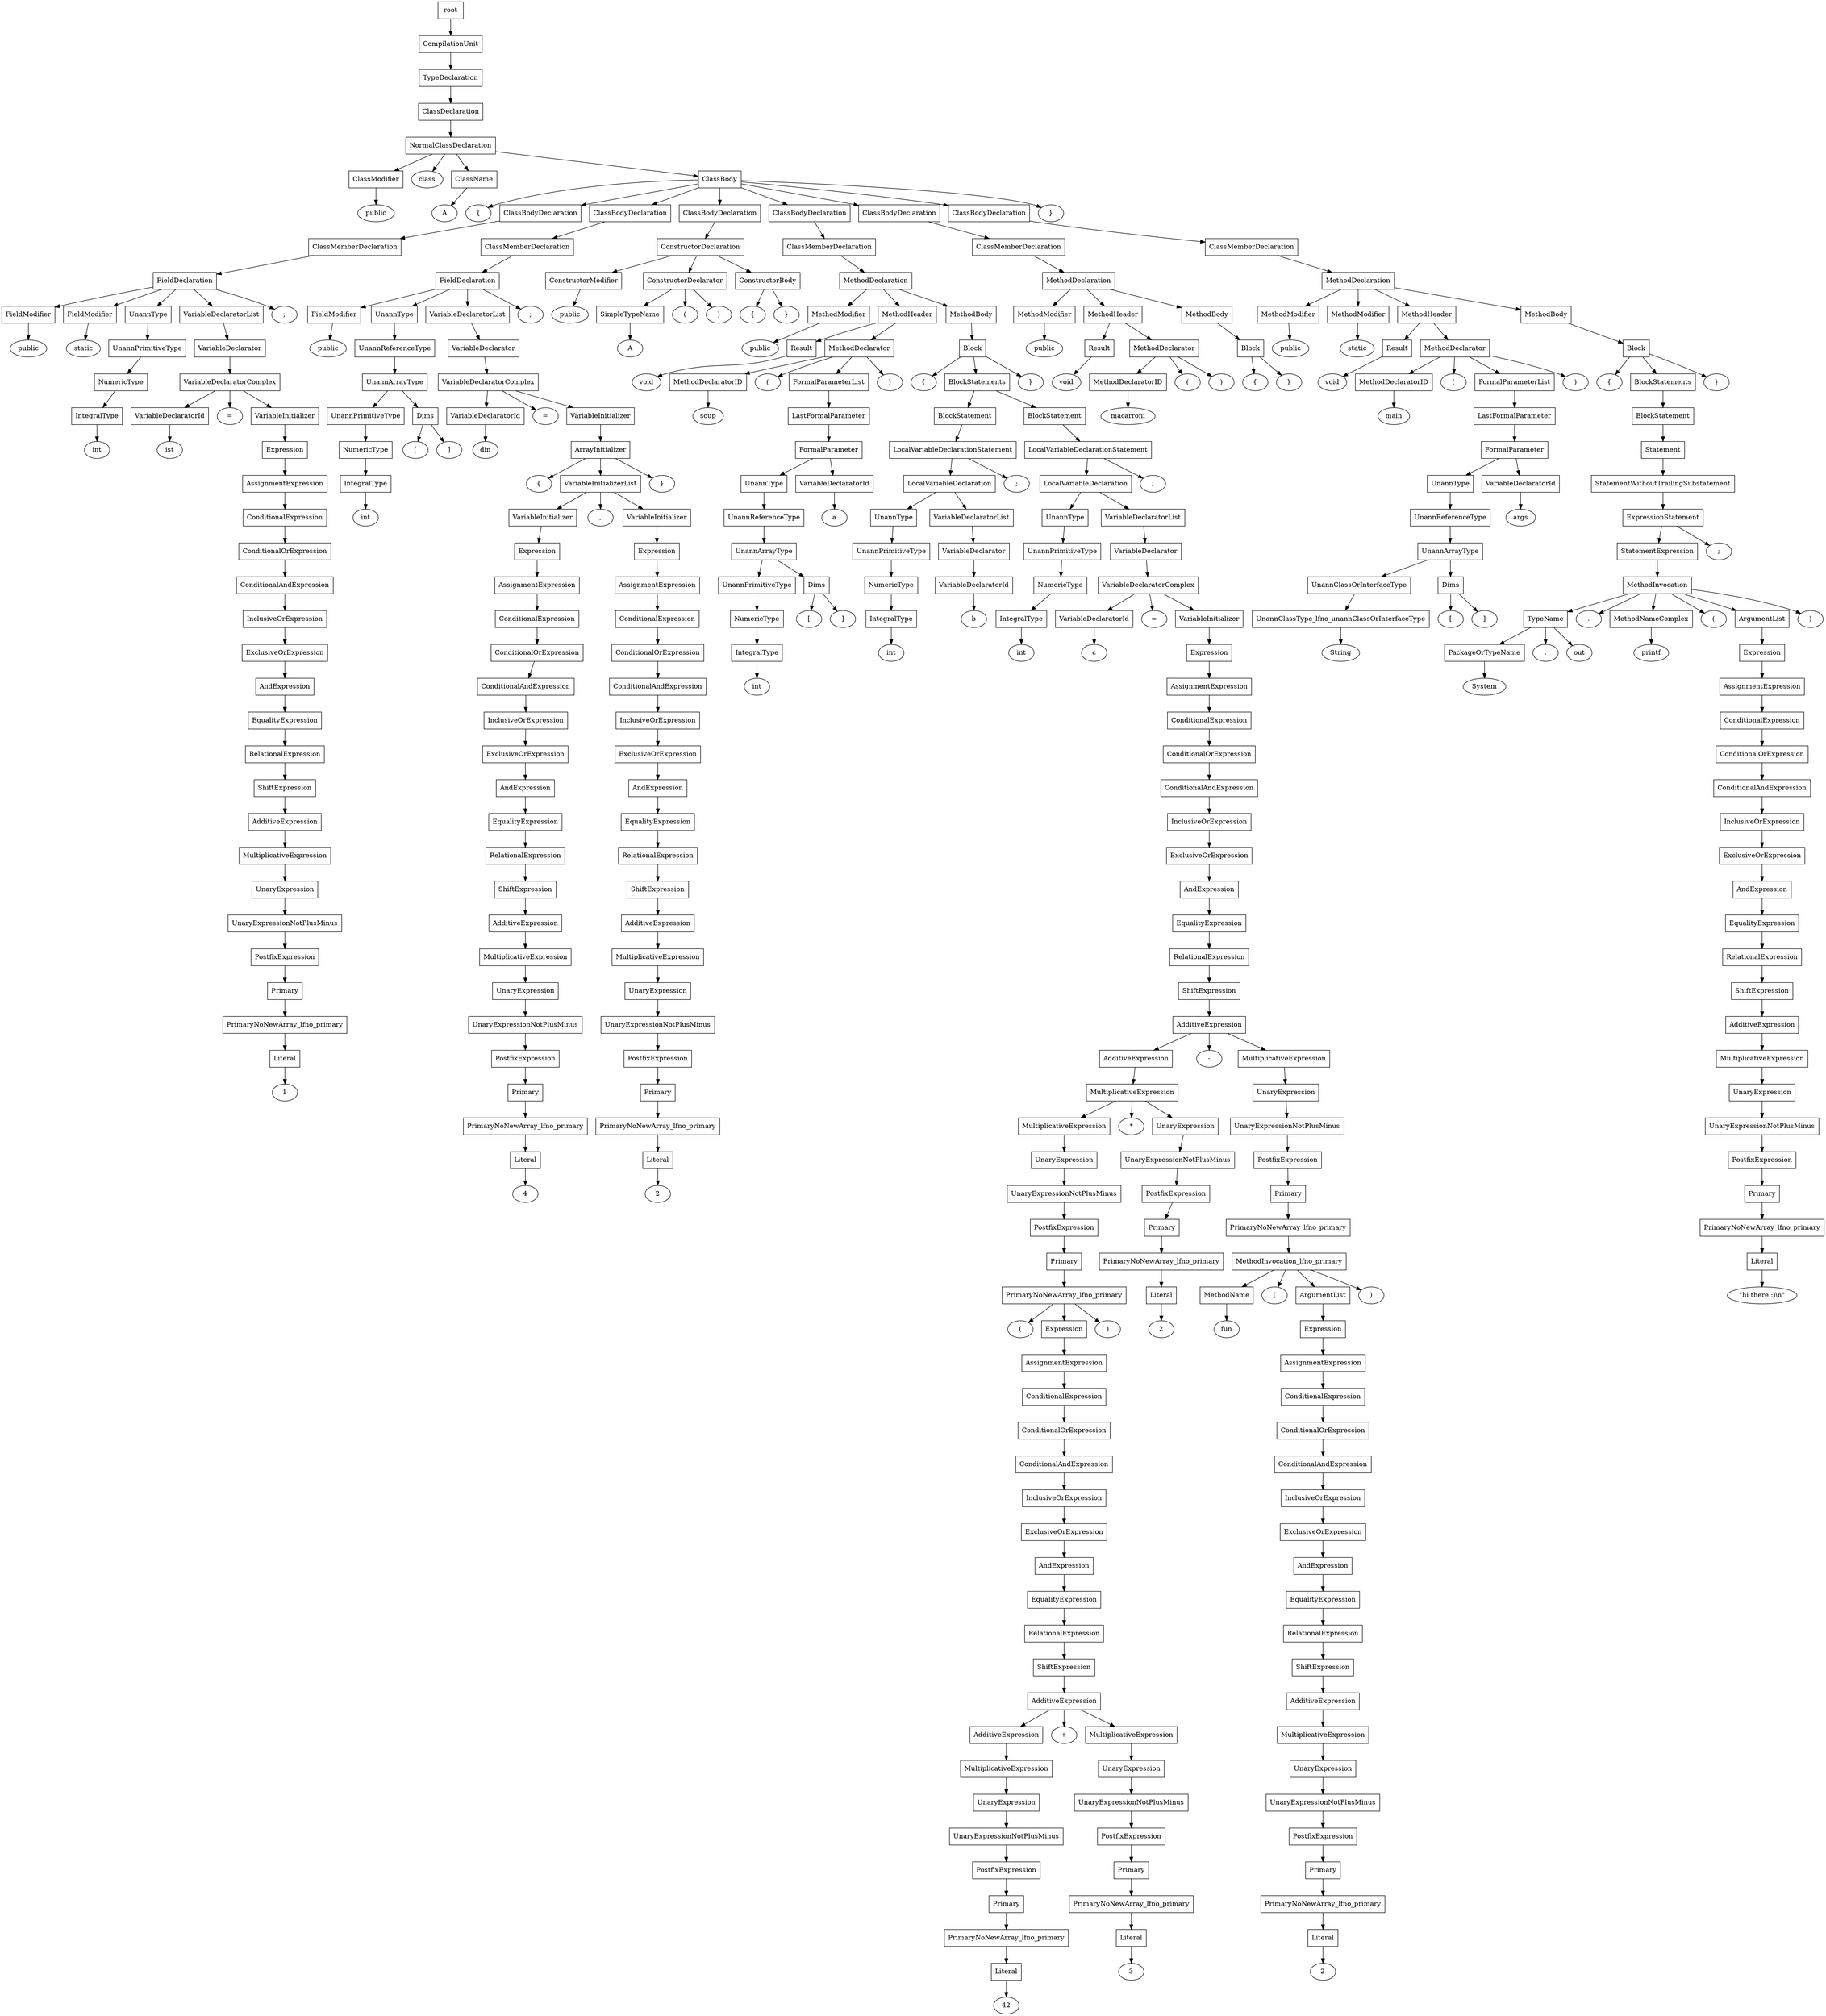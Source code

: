 digraph G {
	splines="TRUE";
	n_0 [label="root", shape="rectangle"]
	n_0 -> n_1
	n_1 [label="CompilationUnit", shape="rectangle"]
	n_1 -> n_2
	n_2 [label="TypeDeclaration", shape="rectangle"]
	n_2 -> n_3
	n_3 [label="ClassDeclaration", shape="rectangle"]
	n_3 -> n_4
	n_4 [label="NormalClassDeclaration", shape="rectangle"]
	n_4 -> n_5
	n_5 [label="ClassModifier", shape="rectangle"]
	n_5 -> n_9
	n_9 [label="public", shape="ellipse"]
	n_4 -> n_6
	n_6 [label="class", shape="ellipse"]
	n_4 -> n_7
	n_7 [label="ClassName", shape="rectangle"]
	n_7 -> n_10
	n_10 [label="A", shape="ellipse"]
	n_4 -> n_8
	n_8 [label="ClassBody", shape="rectangle"]
	n_8 -> n_11
	n_11 [label="{", shape="ellipse"]
	n_8 -> n_12
	n_12 [label="ClassBodyDeclaration", shape="rectangle"]
	n_12 -> n_19
	n_19 [label="ClassMemberDeclaration", shape="rectangle"]
	n_19 -> n_25
	n_25 [label="FieldDeclaration", shape="rectangle"]
	n_25 -> n_33
	n_33 [label="FieldModifier", shape="rectangle"]
	n_33 -> n_58
	n_58 [label="public", shape="ellipse"]
	n_25 -> n_34
	n_34 [label="FieldModifier", shape="rectangle"]
	n_34 -> n_59
	n_59 [label="static", shape="ellipse"]
	n_25 -> n_35
	n_35 [label="UnannType", shape="rectangle"]
	n_35 -> n_60
	n_60 [label="UnannPrimitiveType", shape="rectangle"]
	n_60 -> n_79
	n_79 [label="NumericType", shape="rectangle"]
	n_79 -> n_105
	n_105 [label="IntegralType", shape="rectangle"]
	n_105 -> n_122
	n_122 [label="int", shape="ellipse"]
	n_25 -> n_36
	n_36 [label="VariableDeclaratorList", shape="rectangle"]
	n_36 -> n_61
	n_61 [label="VariableDeclarator", shape="rectangle"]
	n_61 -> n_80
	n_80 [label="VariableDeclaratorComplex", shape="rectangle"]
	n_80 -> n_106
	n_106 [label="VariableDeclaratorId", shape="rectangle"]
	n_106 -> n_123
	n_123 [label="ist", shape="ellipse"]
	n_80 -> n_107
	n_107 [label="=", shape="ellipse"]
	n_80 -> n_108
	n_108 [label="VariableInitializer", shape="rectangle"]
	n_108 -> n_124
	n_124 [label="Expression", shape="rectangle"]
	n_124 -> n_135
	n_135 [label="AssignmentExpression", shape="rectangle"]
	n_135 -> n_149
	n_149 [label="ConditionalExpression", shape="rectangle"]
	n_149 -> n_163
	n_163 [label="ConditionalOrExpression", shape="rectangle"]
	n_163 -> n_174
	n_174 [label="ConditionalAndExpression", shape="rectangle"]
	n_174 -> n_186
	n_186 [label="InclusiveOrExpression", shape="rectangle"]
	n_186 -> n_207
	n_207 [label="ExclusiveOrExpression", shape="rectangle"]
	n_207 -> n_221
	n_221 [label="AndExpression", shape="rectangle"]
	n_221 -> n_228
	n_228 [label="EqualityExpression", shape="rectangle"]
	n_228 -> n_233
	n_233 [label="RelationalExpression", shape="rectangle"]
	n_233 -> n_238
	n_238 [label="ShiftExpression", shape="rectangle"]
	n_238 -> n_243
	n_243 [label="AdditiveExpression", shape="rectangle"]
	n_243 -> n_248
	n_248 [label="MultiplicativeExpression", shape="rectangle"]
	n_248 -> n_253
	n_253 [label="UnaryExpression", shape="rectangle"]
	n_253 -> n_258
	n_258 [label="UnaryExpressionNotPlusMinus", shape="rectangle"]
	n_258 -> n_263
	n_263 [label="PostfixExpression", shape="rectangle"]
	n_263 -> n_268
	n_268 [label="Primary", shape="rectangle"]
	n_268 -> n_273
	n_273 [label="PrimaryNoNewArray_lfno_primary", shape="rectangle"]
	n_273 -> n_278
	n_278 [label="Literal", shape="rectangle"]
	n_278 -> n_285
	n_285 [label="1", shape="ellipse"]
	n_25 -> n_37
	n_37 [label=";", shape="ellipse"]
	n_8 -> n_13
	n_13 [label="ClassBodyDeclaration", shape="rectangle"]
	n_13 -> n_20
	n_20 [label="ClassMemberDeclaration", shape="rectangle"]
	n_20 -> n_26
	n_26 [label="FieldDeclaration", shape="rectangle"]
	n_26 -> n_38
	n_38 [label="FieldModifier", shape="rectangle"]
	n_38 -> n_62
	n_62 [label="public", shape="ellipse"]
	n_26 -> n_39
	n_39 [label="UnannType", shape="rectangle"]
	n_39 -> n_63
	n_63 [label="UnannReferenceType", shape="rectangle"]
	n_63 -> n_81
	n_81 [label="UnannArrayType", shape="rectangle"]
	n_81 -> n_109
	n_109 [label="UnannPrimitiveType", shape="rectangle"]
	n_109 -> n_125
	n_125 [label="NumericType", shape="rectangle"]
	n_125 -> n_136
	n_136 [label="IntegralType", shape="rectangle"]
	n_136 -> n_150
	n_150 [label="int", shape="ellipse"]
	n_81 -> n_110
	n_110 [label="Dims", shape="rectangle"]
	n_110 -> n_126
	n_126 [label="[", shape="ellipse"]
	n_110 -> n_127
	n_127 [label="]", shape="ellipse"]
	n_26 -> n_40
	n_40 [label="VariableDeclaratorList", shape="rectangle"]
	n_40 -> n_64
	n_64 [label="VariableDeclarator", shape="rectangle"]
	n_64 -> n_82
	n_82 [label="VariableDeclaratorComplex", shape="rectangle"]
	n_82 -> n_111
	n_111 [label="VariableDeclaratorId", shape="rectangle"]
	n_111 -> n_128
	n_128 [label="din", shape="ellipse"]
	n_82 -> n_112
	n_112 [label="=", shape="ellipse"]
	n_82 -> n_113
	n_113 [label="VariableInitializer", shape="rectangle"]
	n_113 -> n_129
	n_129 [label="ArrayInitializer", shape="rectangle"]
	n_129 -> n_137
	n_137 [label="{", shape="ellipse"]
	n_129 -> n_138
	n_138 [label="VariableInitializerList", shape="rectangle"]
	n_138 -> n_151
	n_151 [label="VariableInitializer", shape="rectangle"]
	n_151 -> n_164
	n_164 [label="Expression", shape="rectangle"]
	n_164 -> n_175
	n_175 [label="AssignmentExpression", shape="rectangle"]
	n_175 -> n_187
	n_187 [label="ConditionalExpression", shape="rectangle"]
	n_187 -> n_208
	n_208 [label="ConditionalOrExpression", shape="rectangle"]
	n_208 -> n_222
	n_222 [label="ConditionalAndExpression", shape="rectangle"]
	n_222 -> n_229
	n_229 [label="InclusiveOrExpression", shape="rectangle"]
	n_229 -> n_234
	n_234 [label="ExclusiveOrExpression", shape="rectangle"]
	n_234 -> n_239
	n_239 [label="AndExpression", shape="rectangle"]
	n_239 -> n_244
	n_244 [label="EqualityExpression", shape="rectangle"]
	n_244 -> n_249
	n_249 [label="RelationalExpression", shape="rectangle"]
	n_249 -> n_254
	n_254 [label="ShiftExpression", shape="rectangle"]
	n_254 -> n_259
	n_259 [label="AdditiveExpression", shape="rectangle"]
	n_259 -> n_264
	n_264 [label="MultiplicativeExpression", shape="rectangle"]
	n_264 -> n_269
	n_269 [label="UnaryExpression", shape="rectangle"]
	n_269 -> n_274
	n_274 [label="UnaryExpressionNotPlusMinus", shape="rectangle"]
	n_274 -> n_279
	n_279 [label="PostfixExpression", shape="rectangle"]
	n_279 -> n_286
	n_286 [label="Primary", shape="rectangle"]
	n_286 -> n_291
	n_291 [label="PrimaryNoNewArray_lfno_primary", shape="rectangle"]
	n_291 -> n_298
	n_298 [label="Literal", shape="rectangle"]
	n_298 -> n_304
	n_304 [label="4", shape="ellipse"]
	n_138 -> n_152
	n_152 [label=",", shape="ellipse"]
	n_138 -> n_153
	n_153 [label="VariableInitializer", shape="rectangle"]
	n_153 -> n_165
	n_165 [label="Expression", shape="rectangle"]
	n_165 -> n_176
	n_176 [label="AssignmentExpression", shape="rectangle"]
	n_176 -> n_188
	n_188 [label="ConditionalExpression", shape="rectangle"]
	n_188 -> n_209
	n_209 [label="ConditionalOrExpression", shape="rectangle"]
	n_209 -> n_223
	n_223 [label="ConditionalAndExpression", shape="rectangle"]
	n_223 -> n_230
	n_230 [label="InclusiveOrExpression", shape="rectangle"]
	n_230 -> n_235
	n_235 [label="ExclusiveOrExpression", shape="rectangle"]
	n_235 -> n_240
	n_240 [label="AndExpression", shape="rectangle"]
	n_240 -> n_245
	n_245 [label="EqualityExpression", shape="rectangle"]
	n_245 -> n_250
	n_250 [label="RelationalExpression", shape="rectangle"]
	n_250 -> n_255
	n_255 [label="ShiftExpression", shape="rectangle"]
	n_255 -> n_260
	n_260 [label="AdditiveExpression", shape="rectangle"]
	n_260 -> n_265
	n_265 [label="MultiplicativeExpression", shape="rectangle"]
	n_265 -> n_270
	n_270 [label="UnaryExpression", shape="rectangle"]
	n_270 -> n_275
	n_275 [label="UnaryExpressionNotPlusMinus", shape="rectangle"]
	n_275 -> n_280
	n_280 [label="PostfixExpression", shape="rectangle"]
	n_280 -> n_287
	n_287 [label="Primary", shape="rectangle"]
	n_287 -> n_292
	n_292 [label="PrimaryNoNewArray_lfno_primary", shape="rectangle"]
	n_292 -> n_299
	n_299 [label="Literal", shape="rectangle"]
	n_299 -> n_305
	n_305 [label="2", shape="ellipse"]
	n_129 -> n_139
	n_139 [label="}", shape="ellipse"]
	n_26 -> n_41
	n_41 [label=";", shape="ellipse"]
	n_8 -> n_14
	n_14 [label="ClassBodyDeclaration", shape="rectangle"]
	n_14 -> n_21
	n_21 [label="ConstructorDeclaration", shape="rectangle"]
	n_21 -> n_27
	n_27 [label="ConstructorModifier", shape="rectangle"]
	n_27 -> n_42
	n_42 [label="public", shape="ellipse"]
	n_21 -> n_28
	n_28 [label="ConstructorDeclarator", shape="rectangle"]
	n_28 -> n_43
	n_43 [label="SimpleTypeName", shape="rectangle"]
	n_43 -> n_65
	n_65 [label="A", shape="ellipse"]
	n_28 -> n_44
	n_44 [label="(", shape="ellipse"]
	n_28 -> n_45
	n_45 [label=")", shape="ellipse"]
	n_21 -> n_29
	n_29 [label="ConstructorBody", shape="rectangle"]
	n_29 -> n_46
	n_46 [label="{", shape="ellipse"]
	n_29 -> n_47
	n_47 [label="}", shape="ellipse"]
	n_8 -> n_15
	n_15 [label="ClassBodyDeclaration", shape="rectangle"]
	n_15 -> n_22
	n_22 [label="ClassMemberDeclaration", shape="rectangle"]
	n_22 -> n_30
	n_30 [label="MethodDeclaration", shape="rectangle"]
	n_30 -> n_48
	n_48 [label="MethodModifier", shape="rectangle"]
	n_48 -> n_66
	n_66 [label="public", shape="ellipse"]
	n_30 -> n_49
	n_49 [label="MethodHeader", shape="rectangle"]
	n_49 -> n_67
	n_67 [label="Result", shape="rectangle"]
	n_67 -> n_83
	n_83 [label="void", shape="ellipse"]
	n_49 -> n_68
	n_68 [label="MethodDeclarator", shape="rectangle"]
	n_68 -> n_84
	n_84 [label="MethodDeclaratorID", shape="rectangle"]
	n_84 -> n_114
	n_114 [label="soup", shape="ellipse"]
	n_68 -> n_85
	n_85 [label="(", shape="ellipse"]
	n_68 -> n_86
	n_86 [label="FormalParameterList", shape="rectangle"]
	n_86 -> n_115
	n_115 [label="LastFormalParameter", shape="rectangle"]
	n_115 -> n_130
	n_130 [label="FormalParameter", shape="rectangle"]
	n_130 -> n_140
	n_140 [label="UnannType", shape="rectangle"]
	n_140 -> n_154
	n_154 [label="UnannReferenceType", shape="rectangle"]
	n_154 -> n_166
	n_166 [label="UnannArrayType", shape="rectangle"]
	n_166 -> n_177
	n_177 [label="UnannPrimitiveType", shape="rectangle"]
	n_177 -> n_189
	n_189 [label="NumericType", shape="rectangle"]
	n_189 -> n_210
	n_210 [label="IntegralType", shape="rectangle"]
	n_210 -> n_224
	n_224 [label="int", shape="ellipse"]
	n_166 -> n_178
	n_178 [label="Dims", shape="rectangle"]
	n_178 -> n_190
	n_190 [label="[", shape="ellipse"]
	n_178 -> n_191
	n_191 [label="]", shape="ellipse"]
	n_130 -> n_141
	n_141 [label="VariableDeclaratorId", shape="rectangle"]
	n_141 -> n_155
	n_155 [label="a", shape="ellipse"]
	n_68 -> n_87
	n_87 [label=")", shape="ellipse"]
	n_30 -> n_50
	n_50 [label="MethodBody", shape="rectangle"]
	n_50 -> n_69
	n_69 [label="Block", shape="rectangle"]
	n_69 -> n_88
	n_88 [label="{", shape="ellipse"]
	n_69 -> n_89
	n_89 [label="BlockStatements", shape="rectangle"]
	n_89 -> n_116
	n_116 [label="BlockStatement", shape="rectangle"]
	n_116 -> n_131
	n_131 [label="LocalVariableDeclarationStatement", shape="rectangle"]
	n_131 -> n_142
	n_142 [label="LocalVariableDeclaration", shape="rectangle"]
	n_142 -> n_156
	n_156 [label="UnannType", shape="rectangle"]
	n_156 -> n_167
	n_167 [label="UnannPrimitiveType", shape="rectangle"]
	n_167 -> n_179
	n_179 [label="NumericType", shape="rectangle"]
	n_179 -> n_192
	n_192 [label="IntegralType", shape="rectangle"]
	n_192 -> n_211
	n_211 [label="int", shape="ellipse"]
	n_142 -> n_157
	n_157 [label="VariableDeclaratorList", shape="rectangle"]
	n_157 -> n_168
	n_168 [label="VariableDeclarator", shape="rectangle"]
	n_168 -> n_180
	n_180 [label="VariableDeclaratorId", shape="rectangle"]
	n_180 -> n_193
	n_193 [label="b", shape="ellipse"]
	n_131 -> n_143
	n_143 [label=";", shape="ellipse"]
	n_89 -> n_117
	n_117 [label="BlockStatement", shape="rectangle"]
	n_117 -> n_132
	n_132 [label="LocalVariableDeclarationStatement", shape="rectangle"]
	n_132 -> n_144
	n_144 [label="LocalVariableDeclaration", shape="rectangle"]
	n_144 -> n_158
	n_158 [label="UnannType", shape="rectangle"]
	n_158 -> n_169
	n_169 [label="UnannPrimitiveType", shape="rectangle"]
	n_169 -> n_181
	n_181 [label="NumericType", shape="rectangle"]
	n_181 -> n_194
	n_194 [label="IntegralType", shape="rectangle"]
	n_194 -> n_212
	n_212 [label="int", shape="ellipse"]
	n_144 -> n_159
	n_159 [label="VariableDeclaratorList", shape="rectangle"]
	n_159 -> n_170
	n_170 [label="VariableDeclarator", shape="rectangle"]
	n_170 -> n_182
	n_182 [label="VariableDeclaratorComplex", shape="rectangle"]
	n_182 -> n_195
	n_195 [label="VariableDeclaratorId", shape="rectangle"]
	n_195 -> n_213
	n_213 [label="c", shape="ellipse"]
	n_182 -> n_196
	n_196 [label="=", shape="ellipse"]
	n_182 -> n_197
	n_197 [label="VariableInitializer", shape="rectangle"]
	n_197 -> n_214
	n_214 [label="Expression", shape="rectangle"]
	n_214 -> n_225
	n_225 [label="AssignmentExpression", shape="rectangle"]
	n_225 -> n_231
	n_231 [label="ConditionalExpression", shape="rectangle"]
	n_231 -> n_236
	n_236 [label="ConditionalOrExpression", shape="rectangle"]
	n_236 -> n_241
	n_241 [label="ConditionalAndExpression", shape="rectangle"]
	n_241 -> n_246
	n_246 [label="InclusiveOrExpression", shape="rectangle"]
	n_246 -> n_251
	n_251 [label="ExclusiveOrExpression", shape="rectangle"]
	n_251 -> n_256
	n_256 [label="AndExpression", shape="rectangle"]
	n_256 -> n_261
	n_261 [label="EqualityExpression", shape="rectangle"]
	n_261 -> n_266
	n_266 [label="RelationalExpression", shape="rectangle"]
	n_266 -> n_271
	n_271 [label="ShiftExpression", shape="rectangle"]
	n_271 -> n_276
	n_276 [label="AdditiveExpression", shape="rectangle"]
	n_276 -> n_281
	n_281 [label="AdditiveExpression", shape="rectangle"]
	n_281 -> n_288
	n_288 [label="MultiplicativeExpression", shape="rectangle"]
	n_288 -> n_293
	n_293 [label="MultiplicativeExpression", shape="rectangle"]
	n_293 -> n_300
	n_300 [label="UnaryExpression", shape="rectangle"]
	n_300 -> n_306
	n_306 [label="UnaryExpressionNotPlusMinus", shape="rectangle"]
	n_306 -> n_310
	n_310 [label="PostfixExpression", shape="rectangle"]
	n_310 -> n_314
	n_314 [label="Primary", shape="rectangle"]
	n_314 -> n_318
	n_318 [label="PrimaryNoNewArray_lfno_primary", shape="rectangle"]
	n_318 -> n_325
	n_325 [label="(", shape="ellipse"]
	n_318 -> n_326
	n_326 [label="Expression", shape="rectangle"]
	n_326 -> n_331
	n_331 [label="AssignmentExpression", shape="rectangle"]
	n_331 -> n_333
	n_333 [label="ConditionalExpression", shape="rectangle"]
	n_333 -> n_335
	n_335 [label="ConditionalOrExpression", shape="rectangle"]
	n_335 -> n_337
	n_337 [label="ConditionalAndExpression", shape="rectangle"]
	n_337 -> n_339
	n_339 [label="InclusiveOrExpression", shape="rectangle"]
	n_339 -> n_341
	n_341 [label="ExclusiveOrExpression", shape="rectangle"]
	n_341 -> n_343
	n_343 [label="AndExpression", shape="rectangle"]
	n_343 -> n_345
	n_345 [label="EqualityExpression", shape="rectangle"]
	n_345 -> n_347
	n_347 [label="RelationalExpression", shape="rectangle"]
	n_347 -> n_349
	n_349 [label="ShiftExpression", shape="rectangle"]
	n_349 -> n_351
	n_351 [label="AdditiveExpression", shape="rectangle"]
	n_351 -> n_353
	n_353 [label="AdditiveExpression", shape="rectangle"]
	n_353 -> n_357
	n_357 [label="MultiplicativeExpression", shape="rectangle"]
	n_357 -> n_360
	n_360 [label="UnaryExpression", shape="rectangle"]
	n_360 -> n_363
	n_363 [label="UnaryExpressionNotPlusMinus", shape="rectangle"]
	n_363 -> n_366
	n_366 [label="PostfixExpression", shape="rectangle"]
	n_366 -> n_369
	n_369 [label="Primary", shape="rectangle"]
	n_369 -> n_372
	n_372 [label="PrimaryNoNewArray_lfno_primary", shape="rectangle"]
	n_372 -> n_375
	n_375 [label="Literal", shape="rectangle"]
	n_375 -> n_378
	n_378 [label="42", shape="ellipse"]
	n_351 -> n_354
	n_354 [label="+", shape="ellipse"]
	n_351 -> n_355
	n_355 [label="MultiplicativeExpression", shape="rectangle"]
	n_355 -> n_358
	n_358 [label="UnaryExpression", shape="rectangle"]
	n_358 -> n_361
	n_361 [label="UnaryExpressionNotPlusMinus", shape="rectangle"]
	n_361 -> n_364
	n_364 [label="PostfixExpression", shape="rectangle"]
	n_364 -> n_367
	n_367 [label="Primary", shape="rectangle"]
	n_367 -> n_370
	n_370 [label="PrimaryNoNewArray_lfno_primary", shape="rectangle"]
	n_370 -> n_373
	n_373 [label="Literal", shape="rectangle"]
	n_373 -> n_376
	n_376 [label="3", shape="ellipse"]
	n_318 -> n_327
	n_327 [label=")", shape="ellipse"]
	n_288 -> n_294
	n_294 [label="*", shape="ellipse"]
	n_288 -> n_295
	n_295 [label="UnaryExpression", shape="rectangle"]
	n_295 -> n_301
	n_301 [label="UnaryExpressionNotPlusMinus", shape="rectangle"]
	n_301 -> n_307
	n_307 [label="PostfixExpression", shape="rectangle"]
	n_307 -> n_311
	n_311 [label="Primary", shape="rectangle"]
	n_311 -> n_315
	n_315 [label="PrimaryNoNewArray_lfno_primary", shape="rectangle"]
	n_315 -> n_319
	n_319 [label="Literal", shape="rectangle"]
	n_319 -> n_328
	n_328 [label="2", shape="ellipse"]
	n_276 -> n_282
	n_282 [label="-", shape="ellipse"]
	n_276 -> n_283
	n_283 [label="MultiplicativeExpression", shape="rectangle"]
	n_283 -> n_289
	n_289 [label="UnaryExpression", shape="rectangle"]
	n_289 -> n_296
	n_296 [label="UnaryExpressionNotPlusMinus", shape="rectangle"]
	n_296 -> n_302
	n_302 [label="PostfixExpression", shape="rectangle"]
	n_302 -> n_308
	n_308 [label="Primary", shape="rectangle"]
	n_308 -> n_312
	n_312 [label="PrimaryNoNewArray_lfno_primary", shape="rectangle"]
	n_312 -> n_316
	n_316 [label="MethodInvocation_lfno_primary", shape="rectangle"]
	n_316 -> n_320
	n_320 [label="MethodName", shape="rectangle"]
	n_320 -> n_329
	n_329 [label="fun", shape="ellipse"]
	n_316 -> n_321
	n_321 [label="(", shape="ellipse"]
	n_316 -> n_322
	n_322 [label="ArgumentList", shape="rectangle"]
	n_322 -> n_330
	n_330 [label="Expression", shape="rectangle"]
	n_330 -> n_332
	n_332 [label="AssignmentExpression", shape="rectangle"]
	n_332 -> n_334
	n_334 [label="ConditionalExpression", shape="rectangle"]
	n_334 -> n_336
	n_336 [label="ConditionalOrExpression", shape="rectangle"]
	n_336 -> n_338
	n_338 [label="ConditionalAndExpression", shape="rectangle"]
	n_338 -> n_340
	n_340 [label="InclusiveOrExpression", shape="rectangle"]
	n_340 -> n_342
	n_342 [label="ExclusiveOrExpression", shape="rectangle"]
	n_342 -> n_344
	n_344 [label="AndExpression", shape="rectangle"]
	n_344 -> n_346
	n_346 [label="EqualityExpression", shape="rectangle"]
	n_346 -> n_348
	n_348 [label="RelationalExpression", shape="rectangle"]
	n_348 -> n_350
	n_350 [label="ShiftExpression", shape="rectangle"]
	n_350 -> n_352
	n_352 [label="AdditiveExpression", shape="rectangle"]
	n_352 -> n_356
	n_356 [label="MultiplicativeExpression", shape="rectangle"]
	n_356 -> n_359
	n_359 [label="UnaryExpression", shape="rectangle"]
	n_359 -> n_362
	n_362 [label="UnaryExpressionNotPlusMinus", shape="rectangle"]
	n_362 -> n_365
	n_365 [label="PostfixExpression", shape="rectangle"]
	n_365 -> n_368
	n_368 [label="Primary", shape="rectangle"]
	n_368 -> n_371
	n_371 [label="PrimaryNoNewArray_lfno_primary", shape="rectangle"]
	n_371 -> n_374
	n_374 [label="Literal", shape="rectangle"]
	n_374 -> n_377
	n_377 [label="2", shape="ellipse"]
	n_316 -> n_323
	n_323 [label=")", shape="ellipse"]
	n_132 -> n_145
	n_145 [label=";", shape="ellipse"]
	n_69 -> n_90
	n_90 [label="}", shape="ellipse"]
	n_8 -> n_16
	n_16 [label="ClassBodyDeclaration", shape="rectangle"]
	n_16 -> n_23
	n_23 [label="ClassMemberDeclaration", shape="rectangle"]
	n_23 -> n_31
	n_31 [label="MethodDeclaration", shape="rectangle"]
	n_31 -> n_51
	n_51 [label="MethodModifier", shape="rectangle"]
	n_51 -> n_70
	n_70 [label="public", shape="ellipse"]
	n_31 -> n_52
	n_52 [label="MethodHeader", shape="rectangle"]
	n_52 -> n_71
	n_71 [label="Result", shape="rectangle"]
	n_71 -> n_91
	n_91 [label="void", shape="ellipse"]
	n_52 -> n_72
	n_72 [label="MethodDeclarator", shape="rectangle"]
	n_72 -> n_92
	n_92 [label="MethodDeclaratorID", shape="rectangle"]
	n_92 -> n_118
	n_118 [label="macarroni", shape="ellipse"]
	n_72 -> n_93
	n_93 [label="(", shape="ellipse"]
	n_72 -> n_94
	n_94 [label=")", shape="ellipse"]
	n_31 -> n_53
	n_53 [label="MethodBody", shape="rectangle"]
	n_53 -> n_73
	n_73 [label="Block", shape="rectangle"]
	n_73 -> n_95
	n_95 [label="{", shape="ellipse"]
	n_73 -> n_96
	n_96 [label="}", shape="ellipse"]
	n_8 -> n_17
	n_17 [label="ClassBodyDeclaration", shape="rectangle"]
	n_17 -> n_24
	n_24 [label="ClassMemberDeclaration", shape="rectangle"]
	n_24 -> n_32
	n_32 [label="MethodDeclaration", shape="rectangle"]
	n_32 -> n_54
	n_54 [label="MethodModifier", shape="rectangle"]
	n_54 -> n_74
	n_74 [label="public", shape="ellipse"]
	n_32 -> n_55
	n_55 [label="MethodModifier", shape="rectangle"]
	n_55 -> n_75
	n_75 [label="static", shape="ellipse"]
	n_32 -> n_56
	n_56 [label="MethodHeader", shape="rectangle"]
	n_56 -> n_76
	n_76 [label="Result", shape="rectangle"]
	n_76 -> n_97
	n_97 [label="void", shape="ellipse"]
	n_56 -> n_77
	n_77 [label="MethodDeclarator", shape="rectangle"]
	n_77 -> n_98
	n_98 [label="MethodDeclaratorID", shape="rectangle"]
	n_98 -> n_119
	n_119 [label="main", shape="ellipse"]
	n_77 -> n_99
	n_99 [label="(", shape="ellipse"]
	n_77 -> n_100
	n_100 [label="FormalParameterList", shape="rectangle"]
	n_100 -> n_120
	n_120 [label="LastFormalParameter", shape="rectangle"]
	n_120 -> n_133
	n_133 [label="FormalParameter", shape="rectangle"]
	n_133 -> n_146
	n_146 [label="UnannType", shape="rectangle"]
	n_146 -> n_160
	n_160 [label="UnannReferenceType", shape="rectangle"]
	n_160 -> n_171
	n_171 [label="UnannArrayType", shape="rectangle"]
	n_171 -> n_183
	n_183 [label="UnannClassOrInterfaceType", shape="rectangle"]
	n_183 -> n_198
	n_198 [label="UnannClassType_lfno_unannClassOrInterfaceType", shape="rectangle"]
	n_198 -> n_215
	n_215 [label="String", shape="ellipse"]
	n_171 -> n_184
	n_184 [label="Dims", shape="rectangle"]
	n_184 -> n_199
	n_199 [label="[", shape="ellipse"]
	n_184 -> n_200
	n_200 [label="]", shape="ellipse"]
	n_133 -> n_147
	n_147 [label="VariableDeclaratorId", shape="rectangle"]
	n_147 -> n_161
	n_161 [label="args", shape="ellipse"]
	n_77 -> n_101
	n_101 [label=")", shape="ellipse"]
	n_32 -> n_57
	n_57 [label="MethodBody", shape="rectangle"]
	n_57 -> n_78
	n_78 [label="Block", shape="rectangle"]
	n_78 -> n_102
	n_102 [label="{", shape="ellipse"]
	n_78 -> n_103
	n_103 [label="BlockStatements", shape="rectangle"]
	n_103 -> n_121
	n_121 [label="BlockStatement", shape="rectangle"]
	n_121 -> n_134
	n_134 [label="Statement", shape="rectangle"]
	n_134 -> n_148
	n_148 [label="StatementWithoutTrailingSubstatement", shape="rectangle"]
	n_148 -> n_162
	n_162 [label="ExpressionStatement", shape="rectangle"]
	n_162 -> n_172
	n_172 [label="StatementExpression", shape="rectangle"]
	n_172 -> n_185
	n_185 [label="MethodInvocation", shape="rectangle"]
	n_185 -> n_201
	n_201 [label="TypeName", shape="rectangle"]
	n_201 -> n_216
	n_216 [label="PackageOrTypeName", shape="rectangle"]
	n_216 -> n_226
	n_226 [label="System", shape="ellipse"]
	n_201 -> n_217
	n_217 [label=".", shape="ellipse"]
	n_201 -> n_218
	n_218 [label="out", shape="ellipse"]
	n_185 -> n_202
	n_202 [label=".", shape="ellipse"]
	n_185 -> n_203
	n_203 [label="MethodNameComplex", shape="rectangle"]
	n_203 -> n_219
	n_219 [label="printf", shape="ellipse"]
	n_185 -> n_204
	n_204 [label="(", shape="ellipse"]
	n_185 -> n_205
	n_205 [label="ArgumentList", shape="rectangle"]
	n_205 -> n_220
	n_220 [label="Expression", shape="rectangle"]
	n_220 -> n_227
	n_227 [label="AssignmentExpression", shape="rectangle"]
	n_227 -> n_232
	n_232 [label="ConditionalExpression", shape="rectangle"]
	n_232 -> n_237
	n_237 [label="ConditionalOrExpression", shape="rectangle"]
	n_237 -> n_242
	n_242 [label="ConditionalAndExpression", shape="rectangle"]
	n_242 -> n_247
	n_247 [label="InclusiveOrExpression", shape="rectangle"]
	n_247 -> n_252
	n_252 [label="ExclusiveOrExpression", shape="rectangle"]
	n_252 -> n_257
	n_257 [label="AndExpression", shape="rectangle"]
	n_257 -> n_262
	n_262 [label="EqualityExpression", shape="rectangle"]
	n_262 -> n_267
	n_267 [label="RelationalExpression", shape="rectangle"]
	n_267 -> n_272
	n_272 [label="ShiftExpression", shape="rectangle"]
	n_272 -> n_277
	n_277 [label="AdditiveExpression", shape="rectangle"]
	n_277 -> n_284
	n_284 [label="MultiplicativeExpression", shape="rectangle"]
	n_284 -> n_290
	n_290 [label="UnaryExpression", shape="rectangle"]
	n_290 -> n_297
	n_297 [label="UnaryExpressionNotPlusMinus", shape="rectangle"]
	n_297 -> n_303
	n_303 [label="PostfixExpression", shape="rectangle"]
	n_303 -> n_309
	n_309 [label="Primary", shape="rectangle"]
	n_309 -> n_313
	n_313 [label="PrimaryNoNewArray_lfno_primary", shape="rectangle"]
	n_313 -> n_317
	n_317 [label="Literal", shape="rectangle"]
	n_317 -> n_324
	n_324 [label="\"hi there :)\\n\"", shape="ellipse"]
	n_185 -> n_206
	n_206 [label=")", shape="ellipse"]
	n_162 -> n_173
	n_173 [label=";", shape="ellipse"]
	n_78 -> n_104
	n_104 [label="}", shape="ellipse"]
	n_8 -> n_18
	n_18 [label="}", shape="ellipse"]
}
